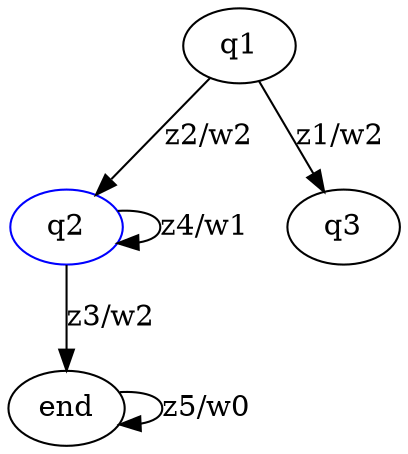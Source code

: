digraph G {
  q2 [color="blue"]

  q1 -> q3 [label="z1/w2"]
  q1 -> q2 [label="z2/w2"]
  q2 -> end [label="z3/w2"]
  q2 -> q2 [label="z4/w1"]
  end -> end [label="z5/w0"]
}
